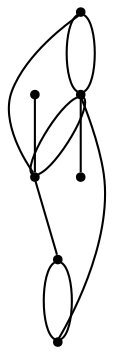 graph {
  node [shape=point,comment="{\"directed\":false,\"doi\":\"10.1007/978-3-030-68766-3_31\",\"figure\":\"6 (2)\"}"]

  v0 [pos="1359.1217027964178,1349.5175015943048"]
  v1 [pos="1356.897411739554,1286.1248229137282"]
  v2 [pos="1342.710803956943,1213.7809123784202"]
  v3 [pos="1305.4224604362657,1236.197748680841"]
  v4 [pos="1292.3360594566639,1286.1248229137282"]
  v5 [pos="1227.4684017657228,1286.1248229137282"]
  v6 [pos="1550.5990507857182,1286.1248229137282"]

  v0 -- v2 [id="-1",pos="1359.1217027964178,1349.5175015943048 1546.0254538427964,1356.46340189127 1584.9274488451842,1327.075738937639 1597.121036646099,1297.583792257065 1609.3105547882808,1268.0879031429113 1594.7957353877218,1238.4876031265378 1573.5090038560072,1220.5850122417983 1552.2264691598605,1202.686618141192 1524.1802888268585,1196.4856788216657 1476.6394257497043,1193.7019391886727 1429.1026323312826,1190.9181995556796 1362.0836194985773,1191.5515324339428 1342.710803956943,1213.7809123784202"]
  v5 -- v4 [id="-2",pos="1227.4684017657228,1286.1248229137282 1292.3360594566639,1286.1248229137282 1292.3360594566639,1286.1248229137282 1292.3360594566639,1286.1248229137282"]
  v4 -- v1 [id="-3",pos="1292.3360594566639,1286.1248229137282 1356.897411739554,1286.1248229137282 1356.897411739554,1286.1248229137282 1356.897411739554,1286.1248229137282"]
  v0 -- v1 [id="-4",pos="1359.1217027964178,1349.5175015943048 1352.0779819738123,1345.1241998648218 1352.9530857781708,1337.781480910547 1352.9238351060299,1321.416566297109 1352.9042925030576,1311.8159700046335 1352.5765480660646,1299.1132694952726 1356.897411739554,1286.1248229137282"]
  v1 -- v2 [id="-5",pos="1356.897411739554,1286.1248229137282 1351.3804345370736,1277.446979424207 1350.7000644364243,1268.4857675946462 1349.8109277060466,1260.6075805391824 1347.6522281020382,1241.5630828444175 1344.2767005369626,1228.8653945116223 1342.710803956943,1213.7809123784202"]
  v1 -- v0 [id="-6",pos="1356.897411739554,1286.1248229137282 1360.9876095311363,1291.8287294578581 1359.7625150757685,1292.353836175599 1359.1217027964178,1349.5175015943048"]
  v1 -- v6 [id="-7",pos="1356.897411739554,1286.1248229137282 1550.5990507857182,1286.1248229137282 1550.5990507857182,1286.1248229137282 1550.5990507857182,1286.1248229137282"]
  v3 -- v2 [id="-8",pos="1305.4224604362657,1236.197748680841 1332.5081377199408,1215.1216895274783 1336.7005220987637,1215.6467962452193 1342.710803956943,1213.7809123784202"]
  v2 -- v1 [id="-9",pos="1342.710803956943,1213.7809123784202 1356.5210235019952,1226.1875551220578 1362.2590002406946,1251.5550642463793 1356.897411739554,1286.1248229137282"]
  v2 -- v5 [id="-10",pos="1342.710803956943,1213.7809123784202 1334.4971467413438,1195.3330805848586 1317.2755488988873,1191.9257531221865 1299.3069715410054,1190.1430662438293 1264.9056375664395,1186.7342601255623 1227.770637515041,1189.2804363415682 1227.4684017657228,1286.1248229137282"]
  v5 -- v4 [id="-14",pos="1227.4684017657228,1286.1248229137282 1227.6664796868517,1298.2922857238932 1259.467301731244,1295.3209625576794 1292.3360594566639,1286.1248229137282"]
}